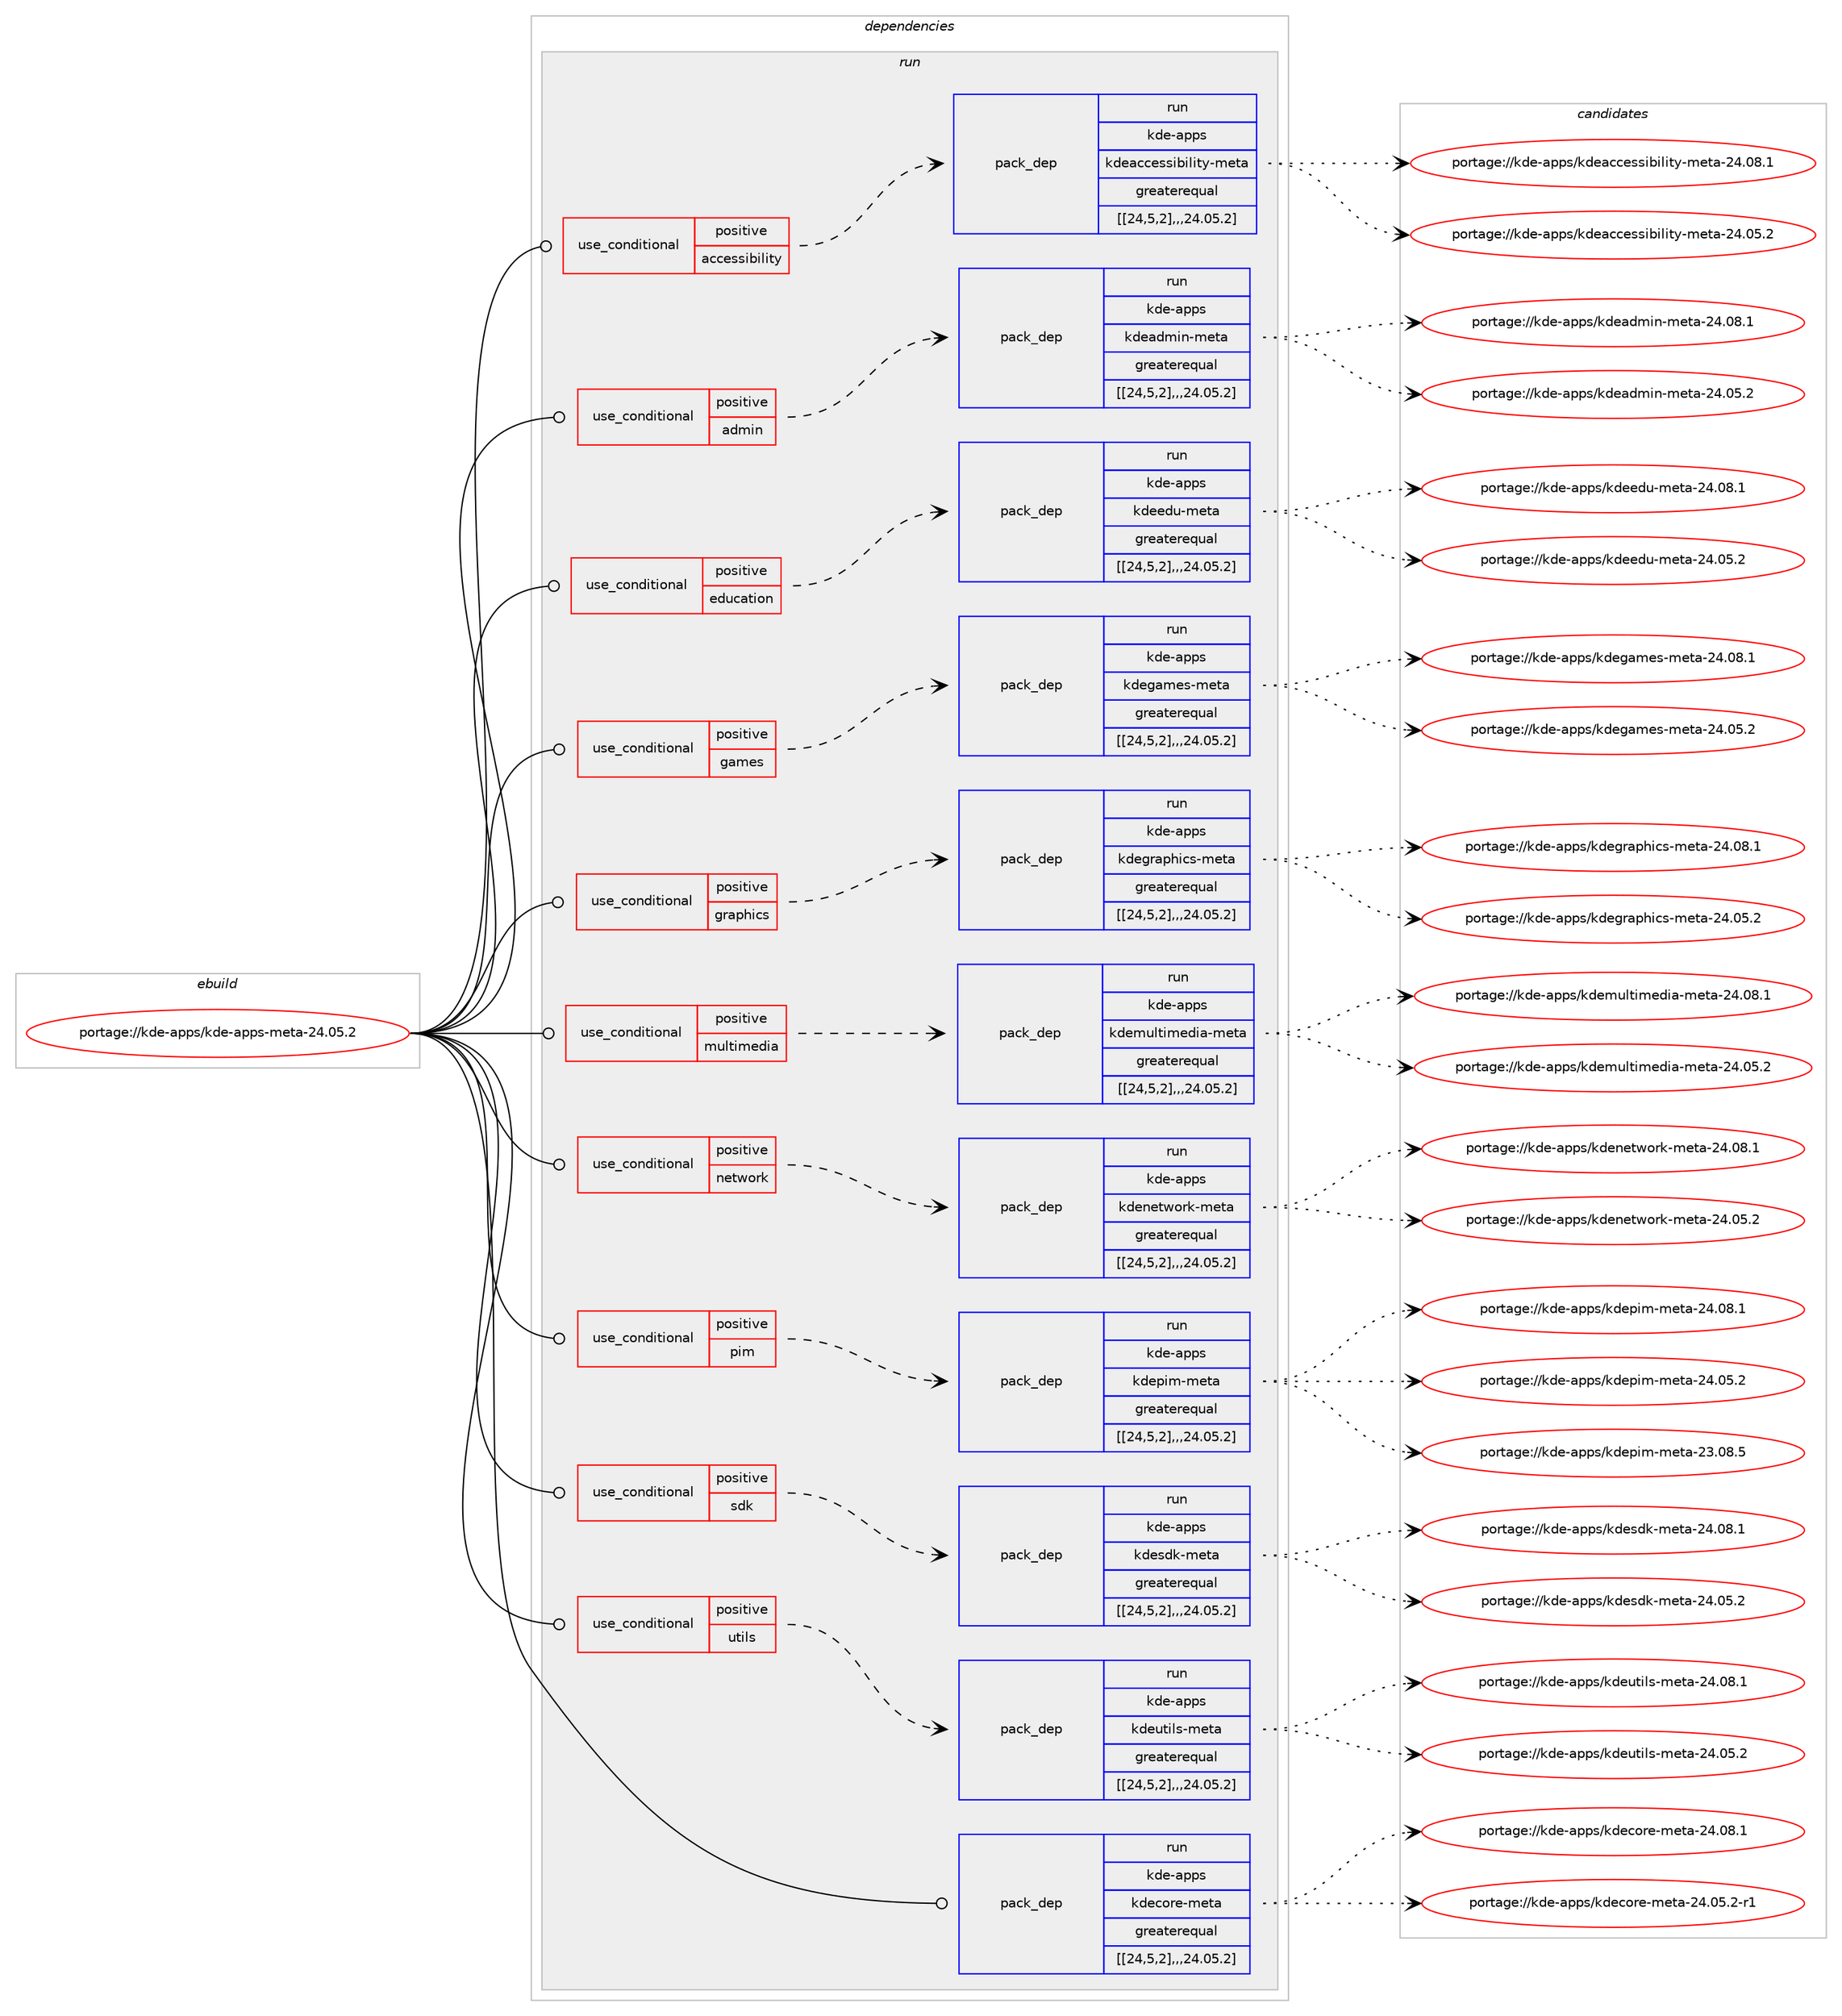 digraph prolog {

# *************
# Graph options
# *************

newrank=true;
concentrate=true;
compound=true;
graph [rankdir=LR,fontname=Helvetica,fontsize=10,ranksep=1.5];#, ranksep=2.5, nodesep=0.2];
edge  [arrowhead=vee];
node  [fontname=Helvetica,fontsize=10];

# **********
# The ebuild
# **********

subgraph cluster_leftcol {
color=gray;
label=<<i>ebuild</i>>;
id [label="portage://kde-apps/kde-apps-meta-24.05.2", color=red, width=4, href="../kde-apps/kde-apps-meta-24.05.2.svg"];
}

# ****************
# The dependencies
# ****************

subgraph cluster_midcol {
color=gray;
label=<<i>dependencies</i>>;
subgraph cluster_compile {
fillcolor="#eeeeee";
style=filled;
label=<<i>compile</i>>;
}
subgraph cluster_compileandrun {
fillcolor="#eeeeee";
style=filled;
label=<<i>compile and run</i>>;
}
subgraph cluster_run {
fillcolor="#eeeeee";
style=filled;
label=<<i>run</i>>;
subgraph cond69089 {
dependency257181 [label=<<TABLE BORDER="0" CELLBORDER="1" CELLSPACING="0" CELLPADDING="4"><TR><TD ROWSPAN="3" CELLPADDING="10">use_conditional</TD></TR><TR><TD>positive</TD></TR><TR><TD>accessibility</TD></TR></TABLE>>, shape=none, color=red];
subgraph pack186341 {
dependency257182 [label=<<TABLE BORDER="0" CELLBORDER="1" CELLSPACING="0" CELLPADDING="4" WIDTH="220"><TR><TD ROWSPAN="6" CELLPADDING="30">pack_dep</TD></TR><TR><TD WIDTH="110">run</TD></TR><TR><TD>kde-apps</TD></TR><TR><TD>kdeaccessibility-meta</TD></TR><TR><TD>greaterequal</TD></TR><TR><TD>[[24,5,2],,,24.05.2]</TD></TR></TABLE>>, shape=none, color=blue];
}
dependency257181:e -> dependency257182:w [weight=20,style="dashed",arrowhead="vee"];
}
id:e -> dependency257181:w [weight=20,style="solid",arrowhead="odot"];
subgraph cond69090 {
dependency257183 [label=<<TABLE BORDER="0" CELLBORDER="1" CELLSPACING="0" CELLPADDING="4"><TR><TD ROWSPAN="3" CELLPADDING="10">use_conditional</TD></TR><TR><TD>positive</TD></TR><TR><TD>admin</TD></TR></TABLE>>, shape=none, color=red];
subgraph pack186342 {
dependency257184 [label=<<TABLE BORDER="0" CELLBORDER="1" CELLSPACING="0" CELLPADDING="4" WIDTH="220"><TR><TD ROWSPAN="6" CELLPADDING="30">pack_dep</TD></TR><TR><TD WIDTH="110">run</TD></TR><TR><TD>kde-apps</TD></TR><TR><TD>kdeadmin-meta</TD></TR><TR><TD>greaterequal</TD></TR><TR><TD>[[24,5,2],,,24.05.2]</TD></TR></TABLE>>, shape=none, color=blue];
}
dependency257183:e -> dependency257184:w [weight=20,style="dashed",arrowhead="vee"];
}
id:e -> dependency257183:w [weight=20,style="solid",arrowhead="odot"];
subgraph cond69091 {
dependency257185 [label=<<TABLE BORDER="0" CELLBORDER="1" CELLSPACING="0" CELLPADDING="4"><TR><TD ROWSPAN="3" CELLPADDING="10">use_conditional</TD></TR><TR><TD>positive</TD></TR><TR><TD>education</TD></TR></TABLE>>, shape=none, color=red];
subgraph pack186343 {
dependency257186 [label=<<TABLE BORDER="0" CELLBORDER="1" CELLSPACING="0" CELLPADDING="4" WIDTH="220"><TR><TD ROWSPAN="6" CELLPADDING="30">pack_dep</TD></TR><TR><TD WIDTH="110">run</TD></TR><TR><TD>kde-apps</TD></TR><TR><TD>kdeedu-meta</TD></TR><TR><TD>greaterequal</TD></TR><TR><TD>[[24,5,2],,,24.05.2]</TD></TR></TABLE>>, shape=none, color=blue];
}
dependency257185:e -> dependency257186:w [weight=20,style="dashed",arrowhead="vee"];
}
id:e -> dependency257185:w [weight=20,style="solid",arrowhead="odot"];
subgraph cond69092 {
dependency257187 [label=<<TABLE BORDER="0" CELLBORDER="1" CELLSPACING="0" CELLPADDING="4"><TR><TD ROWSPAN="3" CELLPADDING="10">use_conditional</TD></TR><TR><TD>positive</TD></TR><TR><TD>games</TD></TR></TABLE>>, shape=none, color=red];
subgraph pack186344 {
dependency257188 [label=<<TABLE BORDER="0" CELLBORDER="1" CELLSPACING="0" CELLPADDING="4" WIDTH="220"><TR><TD ROWSPAN="6" CELLPADDING="30">pack_dep</TD></TR><TR><TD WIDTH="110">run</TD></TR><TR><TD>kde-apps</TD></TR><TR><TD>kdegames-meta</TD></TR><TR><TD>greaterequal</TD></TR><TR><TD>[[24,5,2],,,24.05.2]</TD></TR></TABLE>>, shape=none, color=blue];
}
dependency257187:e -> dependency257188:w [weight=20,style="dashed",arrowhead="vee"];
}
id:e -> dependency257187:w [weight=20,style="solid",arrowhead="odot"];
subgraph cond69093 {
dependency257189 [label=<<TABLE BORDER="0" CELLBORDER="1" CELLSPACING="0" CELLPADDING="4"><TR><TD ROWSPAN="3" CELLPADDING="10">use_conditional</TD></TR><TR><TD>positive</TD></TR><TR><TD>graphics</TD></TR></TABLE>>, shape=none, color=red];
subgraph pack186345 {
dependency257190 [label=<<TABLE BORDER="0" CELLBORDER="1" CELLSPACING="0" CELLPADDING="4" WIDTH="220"><TR><TD ROWSPAN="6" CELLPADDING="30">pack_dep</TD></TR><TR><TD WIDTH="110">run</TD></TR><TR><TD>kde-apps</TD></TR><TR><TD>kdegraphics-meta</TD></TR><TR><TD>greaterequal</TD></TR><TR><TD>[[24,5,2],,,24.05.2]</TD></TR></TABLE>>, shape=none, color=blue];
}
dependency257189:e -> dependency257190:w [weight=20,style="dashed",arrowhead="vee"];
}
id:e -> dependency257189:w [weight=20,style="solid",arrowhead="odot"];
subgraph cond69094 {
dependency257191 [label=<<TABLE BORDER="0" CELLBORDER="1" CELLSPACING="0" CELLPADDING="4"><TR><TD ROWSPAN="3" CELLPADDING="10">use_conditional</TD></TR><TR><TD>positive</TD></TR><TR><TD>multimedia</TD></TR></TABLE>>, shape=none, color=red];
subgraph pack186346 {
dependency257192 [label=<<TABLE BORDER="0" CELLBORDER="1" CELLSPACING="0" CELLPADDING="4" WIDTH="220"><TR><TD ROWSPAN="6" CELLPADDING="30">pack_dep</TD></TR><TR><TD WIDTH="110">run</TD></TR><TR><TD>kde-apps</TD></TR><TR><TD>kdemultimedia-meta</TD></TR><TR><TD>greaterequal</TD></TR><TR><TD>[[24,5,2],,,24.05.2]</TD></TR></TABLE>>, shape=none, color=blue];
}
dependency257191:e -> dependency257192:w [weight=20,style="dashed",arrowhead="vee"];
}
id:e -> dependency257191:w [weight=20,style="solid",arrowhead="odot"];
subgraph cond69095 {
dependency257193 [label=<<TABLE BORDER="0" CELLBORDER="1" CELLSPACING="0" CELLPADDING="4"><TR><TD ROWSPAN="3" CELLPADDING="10">use_conditional</TD></TR><TR><TD>positive</TD></TR><TR><TD>network</TD></TR></TABLE>>, shape=none, color=red];
subgraph pack186347 {
dependency257194 [label=<<TABLE BORDER="0" CELLBORDER="1" CELLSPACING="0" CELLPADDING="4" WIDTH="220"><TR><TD ROWSPAN="6" CELLPADDING="30">pack_dep</TD></TR><TR><TD WIDTH="110">run</TD></TR><TR><TD>kde-apps</TD></TR><TR><TD>kdenetwork-meta</TD></TR><TR><TD>greaterequal</TD></TR><TR><TD>[[24,5,2],,,24.05.2]</TD></TR></TABLE>>, shape=none, color=blue];
}
dependency257193:e -> dependency257194:w [weight=20,style="dashed",arrowhead="vee"];
}
id:e -> dependency257193:w [weight=20,style="solid",arrowhead="odot"];
subgraph cond69096 {
dependency257195 [label=<<TABLE BORDER="0" CELLBORDER="1" CELLSPACING="0" CELLPADDING="4"><TR><TD ROWSPAN="3" CELLPADDING="10">use_conditional</TD></TR><TR><TD>positive</TD></TR><TR><TD>pim</TD></TR></TABLE>>, shape=none, color=red];
subgraph pack186348 {
dependency257196 [label=<<TABLE BORDER="0" CELLBORDER="1" CELLSPACING="0" CELLPADDING="4" WIDTH="220"><TR><TD ROWSPAN="6" CELLPADDING="30">pack_dep</TD></TR><TR><TD WIDTH="110">run</TD></TR><TR><TD>kde-apps</TD></TR><TR><TD>kdepim-meta</TD></TR><TR><TD>greaterequal</TD></TR><TR><TD>[[24,5,2],,,24.05.2]</TD></TR></TABLE>>, shape=none, color=blue];
}
dependency257195:e -> dependency257196:w [weight=20,style="dashed",arrowhead="vee"];
}
id:e -> dependency257195:w [weight=20,style="solid",arrowhead="odot"];
subgraph cond69097 {
dependency257197 [label=<<TABLE BORDER="0" CELLBORDER="1" CELLSPACING="0" CELLPADDING="4"><TR><TD ROWSPAN="3" CELLPADDING="10">use_conditional</TD></TR><TR><TD>positive</TD></TR><TR><TD>sdk</TD></TR></TABLE>>, shape=none, color=red];
subgraph pack186349 {
dependency257198 [label=<<TABLE BORDER="0" CELLBORDER="1" CELLSPACING="0" CELLPADDING="4" WIDTH="220"><TR><TD ROWSPAN="6" CELLPADDING="30">pack_dep</TD></TR><TR><TD WIDTH="110">run</TD></TR><TR><TD>kde-apps</TD></TR><TR><TD>kdesdk-meta</TD></TR><TR><TD>greaterequal</TD></TR><TR><TD>[[24,5,2],,,24.05.2]</TD></TR></TABLE>>, shape=none, color=blue];
}
dependency257197:e -> dependency257198:w [weight=20,style="dashed",arrowhead="vee"];
}
id:e -> dependency257197:w [weight=20,style="solid",arrowhead="odot"];
subgraph cond69098 {
dependency257199 [label=<<TABLE BORDER="0" CELLBORDER="1" CELLSPACING="0" CELLPADDING="4"><TR><TD ROWSPAN="3" CELLPADDING="10">use_conditional</TD></TR><TR><TD>positive</TD></TR><TR><TD>utils</TD></TR></TABLE>>, shape=none, color=red];
subgraph pack186350 {
dependency257200 [label=<<TABLE BORDER="0" CELLBORDER="1" CELLSPACING="0" CELLPADDING="4" WIDTH="220"><TR><TD ROWSPAN="6" CELLPADDING="30">pack_dep</TD></TR><TR><TD WIDTH="110">run</TD></TR><TR><TD>kde-apps</TD></TR><TR><TD>kdeutils-meta</TD></TR><TR><TD>greaterequal</TD></TR><TR><TD>[[24,5,2],,,24.05.2]</TD></TR></TABLE>>, shape=none, color=blue];
}
dependency257199:e -> dependency257200:w [weight=20,style="dashed",arrowhead="vee"];
}
id:e -> dependency257199:w [weight=20,style="solid",arrowhead="odot"];
subgraph pack186351 {
dependency257201 [label=<<TABLE BORDER="0" CELLBORDER="1" CELLSPACING="0" CELLPADDING="4" WIDTH="220"><TR><TD ROWSPAN="6" CELLPADDING="30">pack_dep</TD></TR><TR><TD WIDTH="110">run</TD></TR><TR><TD>kde-apps</TD></TR><TR><TD>kdecore-meta</TD></TR><TR><TD>greaterequal</TD></TR><TR><TD>[[24,5,2],,,24.05.2]</TD></TR></TABLE>>, shape=none, color=blue];
}
id:e -> dependency257201:w [weight=20,style="solid",arrowhead="odot"];
}
}

# **************
# The candidates
# **************

subgraph cluster_choices {
rank=same;
color=gray;
label=<<i>candidates</i>>;

subgraph choice186341 {
color=black;
nodesep=1;
choice1071001014597112112115471071001019799991011151151059810510810511612145109101116974550524648564649 [label="portage://kde-apps/kdeaccessibility-meta-24.08.1", color=red, width=4,href="../kde-apps/kdeaccessibility-meta-24.08.1.svg"];
choice1071001014597112112115471071001019799991011151151059810510810511612145109101116974550524648534650 [label="portage://kde-apps/kdeaccessibility-meta-24.05.2", color=red, width=4,href="../kde-apps/kdeaccessibility-meta-24.05.2.svg"];
dependency257182:e -> choice1071001014597112112115471071001019799991011151151059810510810511612145109101116974550524648564649:w [style=dotted,weight="100"];
dependency257182:e -> choice1071001014597112112115471071001019799991011151151059810510810511612145109101116974550524648534650:w [style=dotted,weight="100"];
}
subgraph choice186342 {
color=black;
nodesep=1;
choice1071001014597112112115471071001019710010910511045109101116974550524648564649 [label="portage://kde-apps/kdeadmin-meta-24.08.1", color=red, width=4,href="../kde-apps/kdeadmin-meta-24.08.1.svg"];
choice1071001014597112112115471071001019710010910511045109101116974550524648534650 [label="portage://kde-apps/kdeadmin-meta-24.05.2", color=red, width=4,href="../kde-apps/kdeadmin-meta-24.05.2.svg"];
dependency257184:e -> choice1071001014597112112115471071001019710010910511045109101116974550524648564649:w [style=dotted,weight="100"];
dependency257184:e -> choice1071001014597112112115471071001019710010910511045109101116974550524648534650:w [style=dotted,weight="100"];
}
subgraph choice186343 {
color=black;
nodesep=1;
choice10710010145971121121154710710010110110011745109101116974550524648564649 [label="portage://kde-apps/kdeedu-meta-24.08.1", color=red, width=4,href="../kde-apps/kdeedu-meta-24.08.1.svg"];
choice10710010145971121121154710710010110110011745109101116974550524648534650 [label="portage://kde-apps/kdeedu-meta-24.05.2", color=red, width=4,href="../kde-apps/kdeedu-meta-24.05.2.svg"];
dependency257186:e -> choice10710010145971121121154710710010110110011745109101116974550524648564649:w [style=dotted,weight="100"];
dependency257186:e -> choice10710010145971121121154710710010110110011745109101116974550524648534650:w [style=dotted,weight="100"];
}
subgraph choice186344 {
color=black;
nodesep=1;
choice1071001014597112112115471071001011039710910111545109101116974550524648564649 [label="portage://kde-apps/kdegames-meta-24.08.1", color=red, width=4,href="../kde-apps/kdegames-meta-24.08.1.svg"];
choice1071001014597112112115471071001011039710910111545109101116974550524648534650 [label="portage://kde-apps/kdegames-meta-24.05.2", color=red, width=4,href="../kde-apps/kdegames-meta-24.05.2.svg"];
dependency257188:e -> choice1071001014597112112115471071001011039710910111545109101116974550524648564649:w [style=dotted,weight="100"];
dependency257188:e -> choice1071001014597112112115471071001011039710910111545109101116974550524648534650:w [style=dotted,weight="100"];
}
subgraph choice186345 {
color=black;
nodesep=1;
choice107100101459711211211547107100101103114971121041059911545109101116974550524648564649 [label="portage://kde-apps/kdegraphics-meta-24.08.1", color=red, width=4,href="../kde-apps/kdegraphics-meta-24.08.1.svg"];
choice107100101459711211211547107100101103114971121041059911545109101116974550524648534650 [label="portage://kde-apps/kdegraphics-meta-24.05.2", color=red, width=4,href="../kde-apps/kdegraphics-meta-24.05.2.svg"];
dependency257190:e -> choice107100101459711211211547107100101103114971121041059911545109101116974550524648564649:w [style=dotted,weight="100"];
dependency257190:e -> choice107100101459711211211547107100101103114971121041059911545109101116974550524648534650:w [style=dotted,weight="100"];
}
subgraph choice186346 {
color=black;
nodesep=1;
choice1071001014597112112115471071001011091171081161051091011001059745109101116974550524648564649 [label="portage://kde-apps/kdemultimedia-meta-24.08.1", color=red, width=4,href="../kde-apps/kdemultimedia-meta-24.08.1.svg"];
choice1071001014597112112115471071001011091171081161051091011001059745109101116974550524648534650 [label="portage://kde-apps/kdemultimedia-meta-24.05.2", color=red, width=4,href="../kde-apps/kdemultimedia-meta-24.05.2.svg"];
dependency257192:e -> choice1071001014597112112115471071001011091171081161051091011001059745109101116974550524648564649:w [style=dotted,weight="100"];
dependency257192:e -> choice1071001014597112112115471071001011091171081161051091011001059745109101116974550524648534650:w [style=dotted,weight="100"];
}
subgraph choice186347 {
color=black;
nodesep=1;
choice10710010145971121121154710710010111010111611911111410745109101116974550524648564649 [label="portage://kde-apps/kdenetwork-meta-24.08.1", color=red, width=4,href="../kde-apps/kdenetwork-meta-24.08.1.svg"];
choice10710010145971121121154710710010111010111611911111410745109101116974550524648534650 [label="portage://kde-apps/kdenetwork-meta-24.05.2", color=red, width=4,href="../kde-apps/kdenetwork-meta-24.05.2.svg"];
dependency257194:e -> choice10710010145971121121154710710010111010111611911111410745109101116974550524648564649:w [style=dotted,weight="100"];
dependency257194:e -> choice10710010145971121121154710710010111010111611911111410745109101116974550524648534650:w [style=dotted,weight="100"];
}
subgraph choice186348 {
color=black;
nodesep=1;
choice10710010145971121121154710710010111210510945109101116974550524648564649 [label="portage://kde-apps/kdepim-meta-24.08.1", color=red, width=4,href="../kde-apps/kdepim-meta-24.08.1.svg"];
choice10710010145971121121154710710010111210510945109101116974550524648534650 [label="portage://kde-apps/kdepim-meta-24.05.2", color=red, width=4,href="../kde-apps/kdepim-meta-24.05.2.svg"];
choice10710010145971121121154710710010111210510945109101116974550514648564653 [label="portage://kde-apps/kdepim-meta-23.08.5", color=red, width=4,href="../kde-apps/kdepim-meta-23.08.5.svg"];
dependency257196:e -> choice10710010145971121121154710710010111210510945109101116974550524648564649:w [style=dotted,weight="100"];
dependency257196:e -> choice10710010145971121121154710710010111210510945109101116974550524648534650:w [style=dotted,weight="100"];
dependency257196:e -> choice10710010145971121121154710710010111210510945109101116974550514648564653:w [style=dotted,weight="100"];
}
subgraph choice186349 {
color=black;
nodesep=1;
choice10710010145971121121154710710010111510010745109101116974550524648564649 [label="portage://kde-apps/kdesdk-meta-24.08.1", color=red, width=4,href="../kde-apps/kdesdk-meta-24.08.1.svg"];
choice10710010145971121121154710710010111510010745109101116974550524648534650 [label="portage://kde-apps/kdesdk-meta-24.05.2", color=red, width=4,href="../kde-apps/kdesdk-meta-24.05.2.svg"];
dependency257198:e -> choice10710010145971121121154710710010111510010745109101116974550524648564649:w [style=dotted,weight="100"];
dependency257198:e -> choice10710010145971121121154710710010111510010745109101116974550524648534650:w [style=dotted,weight="100"];
}
subgraph choice186350 {
color=black;
nodesep=1;
choice10710010145971121121154710710010111711610510811545109101116974550524648564649 [label="portage://kde-apps/kdeutils-meta-24.08.1", color=red, width=4,href="../kde-apps/kdeutils-meta-24.08.1.svg"];
choice10710010145971121121154710710010111711610510811545109101116974550524648534650 [label="portage://kde-apps/kdeutils-meta-24.05.2", color=red, width=4,href="../kde-apps/kdeutils-meta-24.05.2.svg"];
dependency257200:e -> choice10710010145971121121154710710010111711610510811545109101116974550524648564649:w [style=dotted,weight="100"];
dependency257200:e -> choice10710010145971121121154710710010111711610510811545109101116974550524648534650:w [style=dotted,weight="100"];
}
subgraph choice186351 {
color=black;
nodesep=1;
choice1071001014597112112115471071001019911111410145109101116974550524648564649 [label="portage://kde-apps/kdecore-meta-24.08.1", color=red, width=4,href="../kde-apps/kdecore-meta-24.08.1.svg"];
choice10710010145971121121154710710010199111114101451091011169745505246485346504511449 [label="portage://kde-apps/kdecore-meta-24.05.2-r1", color=red, width=4,href="../kde-apps/kdecore-meta-24.05.2-r1.svg"];
dependency257201:e -> choice1071001014597112112115471071001019911111410145109101116974550524648564649:w [style=dotted,weight="100"];
dependency257201:e -> choice10710010145971121121154710710010199111114101451091011169745505246485346504511449:w [style=dotted,weight="100"];
}
}

}
